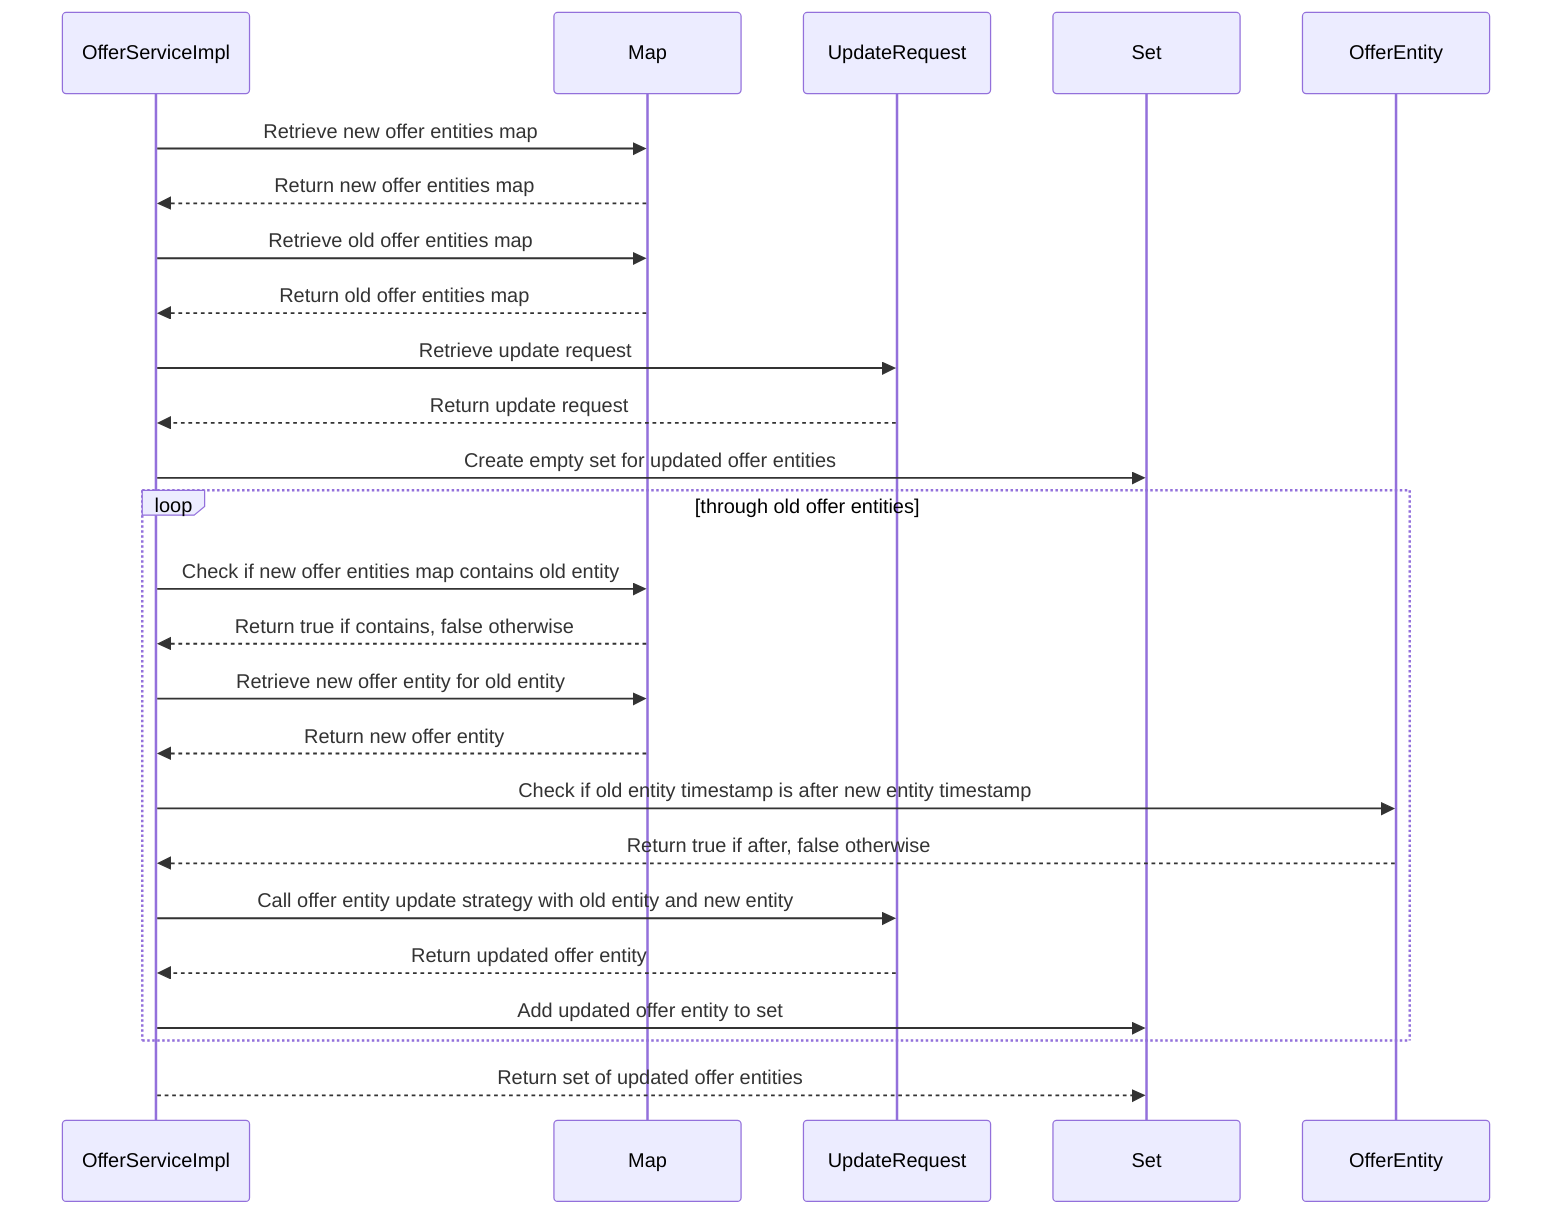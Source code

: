 sequenceDiagram
    participant OfferServiceImpl
    participant Map
    participant UpdateRequest
    participant Set
    
    OfferServiceImpl->>Map: Retrieve new offer entities map
    Map-->>OfferServiceImpl: Return new offer entities map
    OfferServiceImpl->>Map: Retrieve old offer entities map
    Map-->>OfferServiceImpl: Return old offer entities map
    OfferServiceImpl->>UpdateRequest: Retrieve update request
    UpdateRequest-->>OfferServiceImpl: Return update request
    OfferServiceImpl->>Set: Create empty set for updated offer entities
    loop through old offer entities
        OfferServiceImpl->>Map: Check if new offer entities map contains old entity
        Map-->>OfferServiceImpl: Return true if contains, false otherwise
        OfferServiceImpl->>Map: Retrieve new offer entity for old entity
        Map-->>OfferServiceImpl: Return new offer entity
        OfferServiceImpl->>OfferEntity: Check if old entity timestamp is after new entity timestamp
        OfferEntity-->>OfferServiceImpl: Return true if after, false otherwise
        OfferServiceImpl->>UpdateRequest: Call offer entity update strategy with old entity and new entity
        UpdateRequest-->>OfferServiceImpl: Return updated offer entity
        OfferServiceImpl->>Set: Add updated offer entity to set
    end
    OfferServiceImpl-->>Set: Return set of updated offer entities